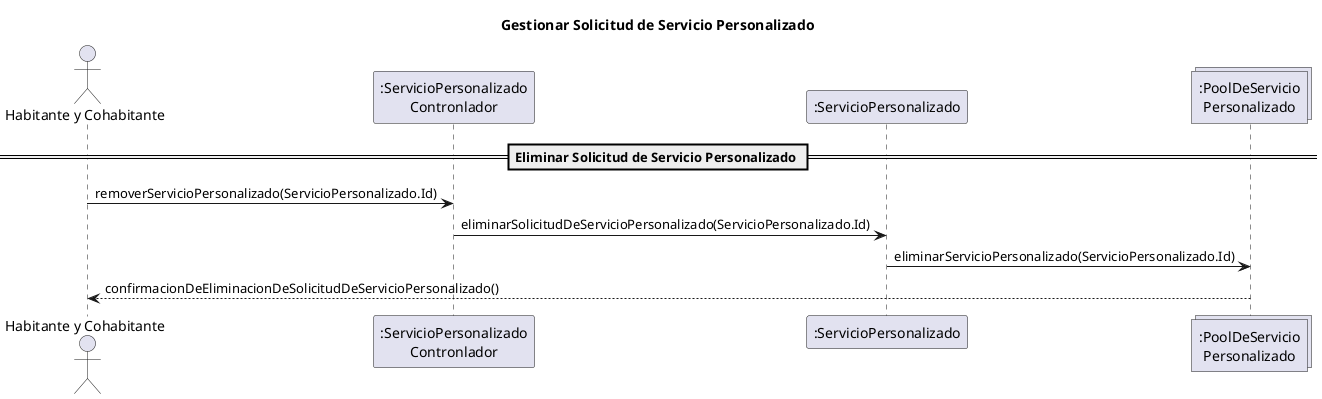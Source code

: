 @startuml

title Gestionar Solicitud de Servicio Personalizado

actor "Habitante y Cohabitante" as Habitante

participant ":ServicioPersonalizado\nContronlador" as Controlador
participant ":ServicioPersonalizado" as Servicio
collections ":PoolDeServicio\nPersonalizado" as Pool

' CAMINOS ALTERNATIVO
== Eliminar Solicitud de Servicio Personalizado ==

Habitante -> Controlador: removerServicioPersonalizado(ServicioPersonalizado.Id)
Controlador -> Servicio: eliminarSolicitudDeServicioPersonalizado(ServicioPersonalizado.Id)
Servicio -> Pool: eliminarServicioPersonalizado(ServicioPersonalizado.Id)
Pool --> Habitante: confirmacionDeEliminacionDeSolicitudDeServicioPersonalizado()
@enduml
